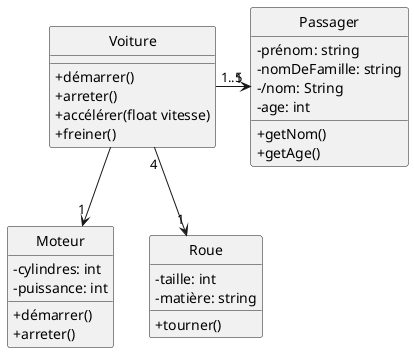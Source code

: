 @startuml
skinparam backgroundcolor transparent
hide circle
skinparam classAttributeIconSize 0

class Voiture {
  + démarrer()
  + arreter()
  + accélérer(float vitesse)
  + freiner()
}

class Moteur {
  - cylindres: int
  - puissance: int
  + démarrer()
  + arreter()
}

class Roue {
  - taille: int
  - matière: string
  + tourner()
}

class Passager {
  - prénom: string
  - nomDeFamille: string
  - /nom: String
  - age: int
  + getNom()
  + getAge()
}

Voiture --> "1" Moteur 
Voiture "4" --> "1" Roue
Voiture "1..5" -r-> "1" Passager 

@enduml